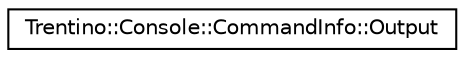 digraph G
{
  edge [fontname="Helvetica",fontsize="10",labelfontname="Helvetica",labelfontsize="10"];
  node [fontname="Helvetica",fontsize="10",shape=record];
  rankdir="LR";
  Node1 [label="Trentino::Console::CommandInfo::Output",height=0.2,width=0.4,color="black", fillcolor="white", style="filled",URL="$struct_trentino_1_1_console_1_1_command_info_1_1_output.html",tooltip="Represents the output of the CommandInfo command."];
}
